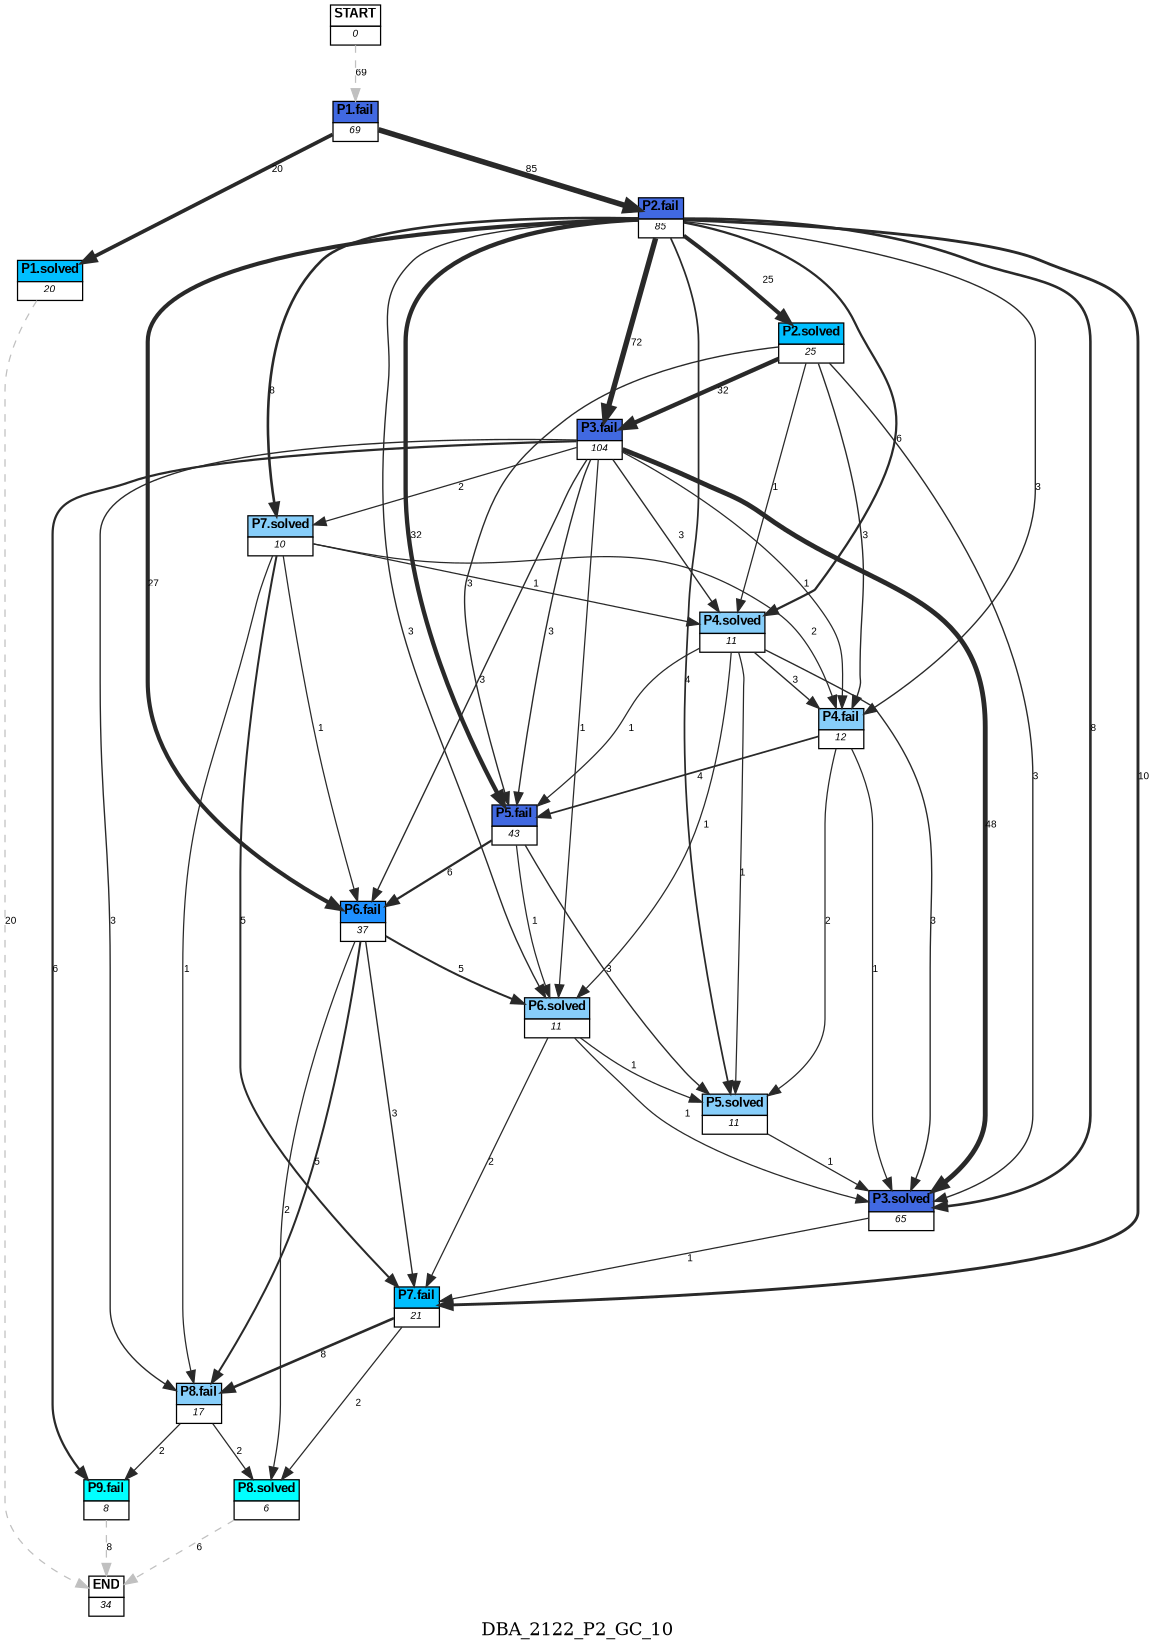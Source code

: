 digraph DBA_2122_P2_GC_10 {
	label=DBA_2122_P2_GC_10;
	dpi = 150
	size="16,11!";
	margin = 0;
"START" [shape=plain, label=<<table border="0" cellborder="1" cellspacing="0"><tr><td bgcolor="white"><FONT face="Arial" POINT-SIZE="10"><b>START</b></FONT></td></tr><tr><td bgcolor="white"><FONT face="Arial" POINT-SIZE="8"><i>0</i></FONT></td></tr></table>>]

"P1.fail" [shape=plain, label=<<table border="0" cellborder="1" cellspacing="0"><tr><td bgcolor="royalblue"><FONT face="Arial" POINT-SIZE="10"><b>P1.fail</b></FONT></td></tr><tr><td bgcolor="white"><FONT face="Arial" POINT-SIZE="8"><i>69</i></FONT></td></tr></table>>]

"P1.solved" [shape=plain, label=<<table border="0" cellborder="1" cellspacing="0"><tr><td bgcolor="deepskyblue"><FONT face="Arial" POINT-SIZE="10"><b>P1.solved</b></FONT></td></tr><tr><td bgcolor="white"><FONT face="Arial" POINT-SIZE="8"><i>20</i></FONT></td></tr></table>>]

"P2.fail" [shape=plain, label=<<table border="0" cellborder="1" cellspacing="0"><tr><td bgcolor="royalblue"><FONT face="Arial" POINT-SIZE="10"><b>P2.fail</b></FONT></td></tr><tr><td bgcolor="white"><FONT face="Arial" POINT-SIZE="8"><i>85</i></FONT></td></tr></table>>]

"P2.solved" [shape=plain, label=<<table border="0" cellborder="1" cellspacing="0"><tr><td bgcolor="deepskyblue"><FONT face="Arial" POINT-SIZE="10"><b>P2.solved</b></FONT></td></tr><tr><td bgcolor="white"><FONT face="Arial" POINT-SIZE="8"><i>25</i></FONT></td></tr></table>>]

"P3.fail" [shape=plain, label=<<table border="0" cellborder="1" cellspacing="0"><tr><td bgcolor="royalblue"><FONT face="Arial" POINT-SIZE="10"><b>P3.fail</b></FONT></td></tr><tr><td bgcolor="white"><FONT face="Arial" POINT-SIZE="8"><i>104</i></FONT></td></tr></table>>]

"P3.solved" [shape=plain, label=<<table border="0" cellborder="1" cellspacing="0"><tr><td bgcolor="royalblue"><FONT face="Arial" POINT-SIZE="10"><b>P3.solved</b></FONT></td></tr><tr><td bgcolor="white"><FONT face="Arial" POINT-SIZE="8"><i>65</i></FONT></td></tr></table>>]

"P5.fail" [shape=plain, label=<<table border="0" cellborder="1" cellspacing="0"><tr><td bgcolor="royalblue"><FONT face="Arial" POINT-SIZE="10"><b>P5.fail</b></FONT></td></tr><tr><td bgcolor="white"><FONT face="Arial" POINT-SIZE="8"><i>43</i></FONT></td></tr></table>>]

"P4.fail" [shape=plain, label=<<table border="0" cellborder="1" cellspacing="0"><tr><td bgcolor="lightskyblue"><FONT face="Arial" POINT-SIZE="10"><b>P4.fail</b></FONT></td></tr><tr><td bgcolor="white"><FONT face="Arial" POINT-SIZE="8"><i>12</i></FONT></td></tr></table>>]

"P6.fail" [shape=plain, label=<<table border="0" cellborder="1" cellspacing="0"><tr><td bgcolor="dodgerblue"><FONT face="Arial" POINT-SIZE="10"><b>P6.fail</b></FONT></td></tr><tr><td bgcolor="white"><FONT face="Arial" POINT-SIZE="8"><i>37</i></FONT></td></tr></table>>]

"P5.solved" [shape=plain, label=<<table border="0" cellborder="1" cellspacing="0"><tr><td bgcolor="lightskyblue"><FONT face="Arial" POINT-SIZE="10"><b>P5.solved</b></FONT></td></tr><tr><td bgcolor="white"><FONT face="Arial" POINT-SIZE="8"><i>11</i></FONT></td></tr></table>>]

"P4.solved" [shape=plain, label=<<table border="0" cellborder="1" cellspacing="0"><tr><td bgcolor="lightskyblue"><FONT face="Arial" POINT-SIZE="10"><b>P4.solved</b></FONT></td></tr><tr><td bgcolor="white"><FONT face="Arial" POINT-SIZE="8"><i>11</i></FONT></td></tr></table>>]

"P6.solved" [shape=plain, label=<<table border="0" cellborder="1" cellspacing="0"><tr><td bgcolor="lightskyblue"><FONT face="Arial" POINT-SIZE="10"><b>P6.solved</b></FONT></td></tr><tr><td bgcolor="white"><FONT face="Arial" POINT-SIZE="8"><i>11</i></FONT></td></tr></table>>]

"P7.fail" [shape=plain, label=<<table border="0" cellborder="1" cellspacing="0"><tr><td bgcolor="deepskyblue"><FONT face="Arial" POINT-SIZE="10"><b>P7.fail</b></FONT></td></tr><tr><td bgcolor="white"><FONT face="Arial" POINT-SIZE="8"><i>21</i></FONT></td></tr></table>>]

"P7.solved" [shape=plain, label=<<table border="0" cellborder="1" cellspacing="0"><tr><td bgcolor="lightskyblue"><FONT face="Arial" POINT-SIZE="10"><b>P7.solved</b></FONT></td></tr><tr><td bgcolor="white"><FONT face="Arial" POINT-SIZE="8"><i>10</i></FONT></td></tr></table>>]

"P8.fail" [shape=plain, label=<<table border="0" cellborder="1" cellspacing="0"><tr><td bgcolor="lightskyblue"><FONT face="Arial" POINT-SIZE="10"><b>P8.fail</b></FONT></td></tr><tr><td bgcolor="white"><FONT face="Arial" POINT-SIZE="8"><i>17</i></FONT></td></tr></table>>]

"P8.solved" [shape=plain, label=<<table border="0" cellborder="1" cellspacing="0"><tr><td bgcolor="aqua"><FONT face="Arial" POINT-SIZE="10"><b>P8.solved</b></FONT></td></tr><tr><td bgcolor="white"><FONT face="Arial" POINT-SIZE="8"><i>6</i></FONT></td></tr></table>>]

"P9.fail" [shape=plain, label=<<table border="0" cellborder="1" cellspacing="0"><tr><td bgcolor="aqua"><FONT face="Arial" POINT-SIZE="10"><b>P9.fail</b></FONT></td></tr><tr><td bgcolor="white"><FONT face="Arial" POINT-SIZE="8"><i>8</i></FONT></td></tr></table>>]

"END" [shape=plain, label=<<table border="0" cellborder="1" cellspacing="0"><tr><td bgcolor="white"><FONT face="Arial" POINT-SIZE="10"><b>END</b></FONT></td></tr><tr><td bgcolor="white"><FONT face="Arial" POINT-SIZE="8"><i>34</i></FONT></td></tr></table>>]

"START" -> "P1.fail" [ style = dashed color=grey label ="69" labelfloat=false fontname="Arial" fontsize=8]

"P1.fail" -> "P1.solved" [ color=grey16 penwidth = "2.99573227355399"label ="20" labelfloat=false fontname="Arial" fontsize=8]

"P1.fail" -> "P2.fail" [ color=grey16 penwidth = "4.44265125649032"label ="85" labelfloat=false fontname="Arial" fontsize=8]

"P1.solved" -> "END" [ style = dashed color=grey label ="20" labelfloat=false fontname="Arial" fontsize=8]

"P2.fail" -> "P2.solved" [ color=grey16 penwidth = "3.2188758248682"label ="25" labelfloat=false fontname="Arial" fontsize=8]

"P2.fail" -> "P3.fail" [ color=grey16 penwidth = "4.27666611901606"label ="72" labelfloat=false fontname="Arial" fontsize=8]

"P2.fail" -> "P3.solved" [ color=grey16 penwidth = "2.07944154167984"label ="8" labelfloat=false fontname="Arial" fontsize=8]

"P2.fail" -> "P5.fail" [ color=grey16 penwidth = "3.46573590279973"label ="32" labelfloat=false fontname="Arial" fontsize=8]

"P2.fail" -> "P4.fail" [ color=grey16 penwidth = "1.09861228866811"label ="3" labelfloat=false fontname="Arial" fontsize=8]

"P2.fail" -> "P6.fail" [ color=grey16 penwidth = "3.29583686600433"label ="27" labelfloat=false fontname="Arial" fontsize=8]

"P2.fail" -> "P5.solved" [ color=grey16 penwidth = "1.38629436111989"label ="4" labelfloat=false fontname="Arial" fontsize=8]

"P2.fail" -> "P4.solved" [ color=grey16 penwidth = "1.79175946922805"label ="6" labelfloat=false fontname="Arial" fontsize=8]

"P2.fail" -> "P6.solved" [ color=grey16 penwidth = "1.09861228866811"label ="3" labelfloat=false fontname="Arial" fontsize=8]

"P2.fail" -> "P7.fail" [ color=grey16 penwidth = "2.30258509299405"label ="10" labelfloat=false fontname="Arial" fontsize=8]

"P2.fail" -> "P7.solved" [ color=grey16 penwidth = "2.07944154167984"label ="8" labelfloat=false fontname="Arial" fontsize=8]

"P2.solved" -> "P3.fail" [ color=grey16 penwidth = "3.46573590279973"label ="32" labelfloat=false fontname="Arial" fontsize=8]

"P2.solved" -> "P3.solved" [ color=grey16 penwidth = "1.09861228866811"label ="3" labelfloat=false fontname="Arial" fontsize=8]

"P2.solved" -> "P5.fail" [ color=grey16 penwidth = "1.09861228866811"label ="3" labelfloat=false fontname="Arial" fontsize=8]

"P2.solved" -> "P4.fail" [ color=grey16 penwidth = "1.09861228866811"label ="3" labelfloat=false fontname="Arial" fontsize=8]

"P2.solved" -> "P4.solved" [ color=grey16 penwidth = "1"label ="1" labelfloat=false fontname="Arial" fontsize=8]

"P3.fail" -> "P3.solved" [ color=grey16 penwidth = "3.87120101090789"label ="48" labelfloat=false fontname="Arial" fontsize=8]

"P3.fail" -> "P5.fail" [ color=grey16 penwidth = "1.09861228866811"label ="3" labelfloat=false fontname="Arial" fontsize=8]

"P3.fail" -> "P4.fail" [ color=grey16 penwidth = "1"label ="1" labelfloat=false fontname="Arial" fontsize=8]

"P3.fail" -> "P6.fail" [ color=grey16 penwidth = "1.09861228866811"label ="3" labelfloat=false fontname="Arial" fontsize=8]

"P3.fail" -> "P4.solved" [ color=grey16 penwidth = "1.09861228866811"label ="3" labelfloat=false fontname="Arial" fontsize=8]

"P3.fail" -> "P6.solved" [ color=grey16 penwidth = "1"label ="1" labelfloat=false fontname="Arial" fontsize=8]

"P3.fail" -> "P7.solved" [ color=grey16 penwidth = "1"label ="2" labelfloat=false fontname="Arial" fontsize=8]

"P3.fail" -> "P8.fail" [ color=grey16 penwidth = "1.09861228866811"label ="3" labelfloat=false fontname="Arial" fontsize=8]

"P3.fail" -> "P9.fail" [ color=grey16 penwidth = "1.79175946922805"label ="6" labelfloat=false fontname="Arial" fontsize=8]

"P3.solved" -> "P7.fail" [ color=grey16 penwidth = "1"label ="1" labelfloat=false fontname="Arial" fontsize=8]

"P5.fail" -> "P6.fail" [ color=grey16 penwidth = "1.79175946922805"label ="6" labelfloat=false fontname="Arial" fontsize=8]

"P5.fail" -> "P5.solved" [ color=grey16 penwidth = "1.09861228866811"label ="3" labelfloat=false fontname="Arial" fontsize=8]

"P5.fail" -> "P6.solved" [ color=grey16 penwidth = "1"label ="1" labelfloat=false fontname="Arial" fontsize=8]

"P4.fail" -> "P3.solved" [ color=grey16 penwidth = "1"label ="1" labelfloat=false fontname="Arial" fontsize=8]

"P4.fail" -> "P5.fail" [ color=grey16 penwidth = "1.38629436111989"label ="4" labelfloat=false fontname="Arial" fontsize=8]

"P4.fail" -> "P5.solved" [ color=grey16 penwidth = "1"label ="2" labelfloat=false fontname="Arial" fontsize=8]

"P6.fail" -> "P6.solved" [ color=grey16 penwidth = "1.6094379124341"label ="5" labelfloat=false fontname="Arial" fontsize=8]

"P6.fail" -> "P7.fail" [ color=grey16 penwidth = "1.09861228866811"label ="3" labelfloat=false fontname="Arial" fontsize=8]

"P6.fail" -> "P8.fail" [ color=grey16 penwidth = "1.6094379124341"label ="5" labelfloat=false fontname="Arial" fontsize=8]

"P6.fail" -> "P8.solved" [ color=grey16 penwidth = "1"label ="2" labelfloat=false fontname="Arial" fontsize=8]

"P5.solved" -> "P3.solved" [ color=grey16 penwidth = "1"label ="1" labelfloat=false fontname="Arial" fontsize=8]

"P4.solved" -> "P3.solved" [ color=grey16 penwidth = "1.09861228866811"label ="3" labelfloat=false fontname="Arial" fontsize=8]

"P4.solved" -> "P5.fail" [ color=grey16 penwidth = "1"label ="1" labelfloat=false fontname="Arial" fontsize=8]

"P4.solved" -> "P4.fail" [ color=grey16 penwidth = "1.09861228866811"label ="3" labelfloat=false fontname="Arial" fontsize=8]

"P4.solved" -> "P5.solved" [ color=grey16 penwidth = "1"label ="1" labelfloat=false fontname="Arial" fontsize=8]

"P4.solved" -> "P6.solved" [ color=grey16 penwidth = "1"label ="1" labelfloat=false fontname="Arial" fontsize=8]

"P6.solved" -> "P3.solved" [ color=grey16 penwidth = "1"label ="1" labelfloat=false fontname="Arial" fontsize=8]

"P6.solved" -> "P5.solved" [ color=grey16 penwidth = "1"label ="1" labelfloat=false fontname="Arial" fontsize=8]

"P6.solved" -> "P7.fail" [ color=grey16 penwidth = "1"label ="2" labelfloat=false fontname="Arial" fontsize=8]

"P7.fail" -> "P8.fail" [ color=grey16 penwidth = "2.07944154167984"label ="8" labelfloat=false fontname="Arial" fontsize=8]

"P7.fail" -> "P8.solved" [ color=grey16 penwidth = "1"label ="2" labelfloat=false fontname="Arial" fontsize=8]

"P7.solved" -> "P4.fail" [ color=grey16 penwidth = "1"label ="2" labelfloat=false fontname="Arial" fontsize=8]

"P7.solved" -> "P6.fail" [ color=grey16 penwidth = "1"label ="1" labelfloat=false fontname="Arial" fontsize=8]

"P7.solved" -> "P4.solved" [ color=grey16 penwidth = "1"label ="1" labelfloat=false fontname="Arial" fontsize=8]

"P7.solved" -> "P7.fail" [ color=grey16 penwidth = "1.6094379124341"label ="5" labelfloat=false fontname="Arial" fontsize=8]

"P7.solved" -> "P8.fail" [ color=grey16 penwidth = "1"label ="1" labelfloat=false fontname="Arial" fontsize=8]

"P8.fail" -> "P8.solved" [ color=grey16 penwidth = "1"label ="2" labelfloat=false fontname="Arial" fontsize=8]

"P8.fail" -> "P9.fail" [ color=grey16 penwidth = "1"label ="2" labelfloat=false fontname="Arial" fontsize=8]

"P8.solved" -> "END" [ style = dashed color=grey label ="6" labelfloat=false fontname="Arial" fontsize=8]

"P9.fail" -> "END" [ style = dashed color=grey label ="8" labelfloat=false fontname="Arial" fontsize=8]

}
